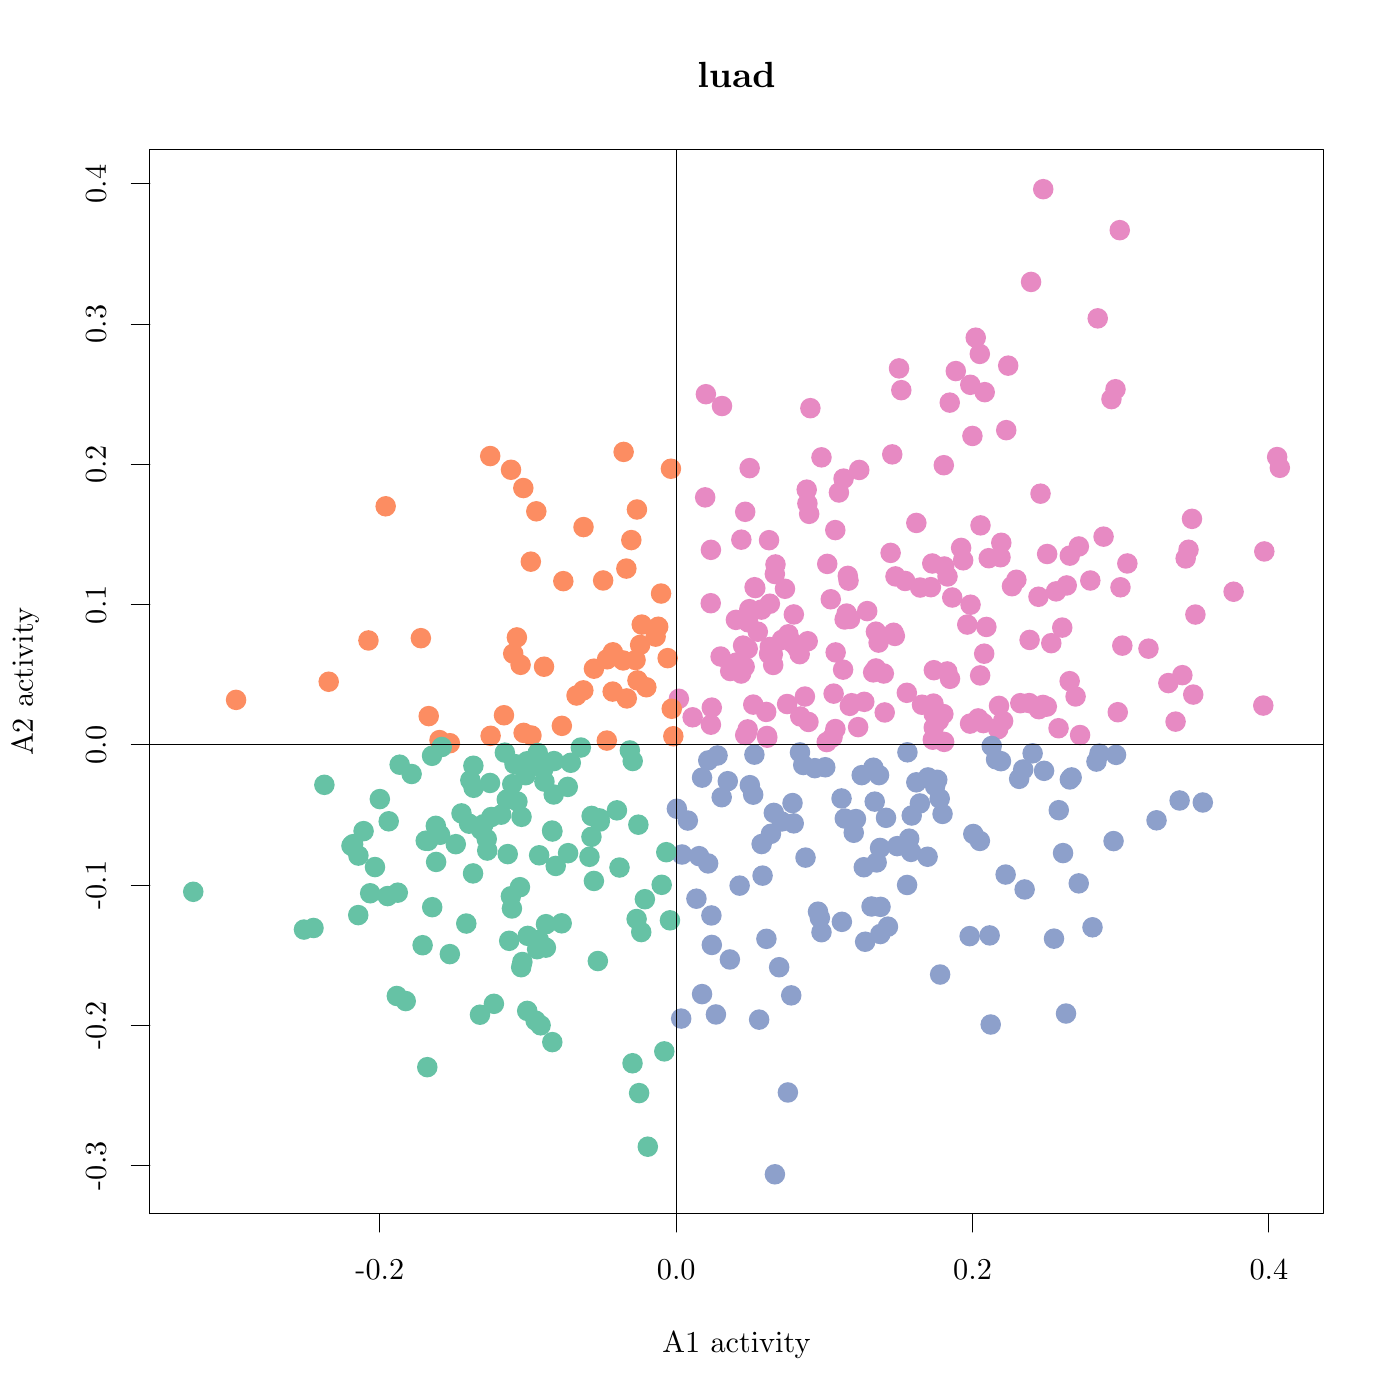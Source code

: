 % Created by tikzDevice version 0.8.1 on 2015-02-03 06:38:17
% !TEX encoding = UTF-8 Unicode
\documentclass[11pt]{memoir}
\nonstopmode

\usepackage{tikz}

\usepackage[active,tightpage,psfixbb]{preview}

\PreviewEnvironment{pgfpicture}

\setlength\PreviewBorder{0pt}

\usepackage{amsmath}
\newcommand{\SweaveOpts}[1]{}  % do not interfere with LaTeX
\newcommand{\SweaveInput}[1]{} % because they are not real TeX commands
\newcommand{\Sexpr}[1]{}       % will only be parsed by R


\usepackage{geometry}
\usepackage{amsmath}
\usepackage{lscape}
\geometry{verbose,tmargin=2.5cm,bmargin=2.5cm,lmargin=2.5cm,rmargin=2.5cm}


\begin{document}

\begin{tikzpicture}[x=1pt,y=1pt]
\definecolor{fillColor}{RGB}{255,255,255}
\path[use as bounding box,fill=fillColor,fill opacity=0.00] (0,0) rectangle (505.89,505.89);
\begin{scope}
\path[clip] ( 54.12, 67.32) rectangle (478.17,451.77);
\definecolor{fillColor}{RGB}{231,138,195}

\path[fill=fillColor] (337.06,238.59) circle (  3.71);
\definecolor{fillColor}{RGB}{102,194,165}

\path[fill=fillColor] (202.96,172.25) circle (  3.71);
\definecolor{fillColor}{RGB}{231,138,195}

\path[fill=fillColor] (389.84,308.42) circle (  3.71);

\path[fill=fillColor] (267.88,310.88) circle (  3.71);
\definecolor{fillColor}{RGB}{102,194,165}

\path[fill=fillColor] (174.71,208.05) circle (  3.71);
\definecolor{fillColor}{RGB}{141,160,203}

\path[fill=fillColor] (320.86,171.04) circle (  3.71);
\definecolor{fillColor}{RGB}{231,138,195}

\path[fill=fillColor] (355.63,269.68) circle (  3.71);

\path[fill=fillColor] (428.43,304.10) circle (  3.71);
\definecolor{fillColor}{RGB}{141,160,203}

\path[fill=fillColor] (275.55,189.48) circle (  3.71);

\path[fill=fillColor] (384.12,197.63) circle (  3.71);
\definecolor{fillColor}{RGB}{231,138,195}

\path[fill=fillColor] (348.03,303.42) circle (  3.71);

\path[fill=fillColor] (269.08,264.98) circle (  3.71);
\definecolor{fillColor}{RGB}{102,194,165}

\path[fill=fillColor] (239.10,186.16) circle (  3.71);
\definecolor{fillColor}{RGB}{252,141,98}

\path[fill=fillColor] (214.62,264.26) circle (  3.71);
\definecolor{fillColor}{RGB}{141,160,203}

\path[fill=fillColor] (246.44,197.11) circle (  3.71);
\definecolor{fillColor}{RGB}{231,138,195}

\path[fill=fillColor] (462.46,336.85) circle (  3.71);
\definecolor{fillColor}{RGB}{252,141,98}

\path[fill=fillColor] (229.66,267.39) circle (  3.71);
\definecolor{fillColor}{RGB}{231,138,195}

\path[fill=fillColor] (361.81,309.75) circle (  3.71);

\path[fill=fillColor] (375.37,249.62) circle (  3.71);
\definecolor{fillColor}{RGB}{141,160,203}

\path[fill=fillColor] (285.91,146.21) circle (  3.71);

\path[fill=fillColor] (290.24,229.45) circle (  3.71);
\definecolor{fillColor}{RGB}{231,138,195}

\path[fill=fillColor] (284.86,276.68) circle (  3.71);

\path[fill=fillColor] (277.90,269.59) circle (  3.71);

\path[fill=fillColor] (350.70,287.37) circle (  3.71);
\definecolor{fillColor}{RGB}{252,141,98}

\path[fill=fillColor] (236.91,275.84) circle (  3.71);
\definecolor{fillColor}{RGB}{141,160,203}

\path[fill=fillColor] (294.43,228.31) circle (  3.71);

\path[fill=fillColor] (274.31,137.45) circle (  3.71);
\definecolor{fillColor}{RGB}{231,138,195}

\path[fill=fillColor] (307.15,282.23) circle (  3.71);
\definecolor{fillColor}{RGB}{141,160,203}

\path[fill=fillColor] (320.16,210.37) circle (  3.71);
\definecolor{fillColor}{RGB}{102,194,165}

\path[fill=fillColor] (230.04,173.80) circle (  3.71);
\definecolor{fillColor}{RGB}{141,160,203}

\path[fill=fillColor] (339.57,217.31) circle (  3.71);
\definecolor{fillColor}{RGB}{231,138,195}

\path[fill=fillColor] (368.69,251.79) circle (  3.71);
\definecolor{fillColor}{RGB}{141,160,203}

\path[fill=fillColor] (357.61,167.88) circle (  3.71);

\path[fill=fillColor] (257.06,175.09) circle (  3.71);
\definecolor{fillColor}{RGB}{102,194,165}

\path[fill=fillColor] (190.70,167.71) circle (  3.71);
\definecolor{fillColor}{RGB}{231,138,195}

\path[fill=fillColor] (367.26,296.39) circle (  3.71);

\path[fill=fillColor] (351.38,348.35) circle (  3.71);

\path[fill=fillColor] (350.53,244.41) circle (  3.71);

\path[fill=fillColor] (415.00,271.50) circle (  3.71);
\definecolor{fillColor}{RGB}{252,141,98}

\path[fill=fillColor] (185.45,269.69) circle (  3.71);

\path[fill=fillColor] (177.14,341.09) circle (  3.71);
\definecolor{fillColor}{RGB}{141,160,203}

\path[fill=fillColor] (286.81,208.36) circle (  3.71);
\definecolor{fillColor}{RGB}{231,138,195}

\path[fill=fillColor] (364.31,373.76) circle (  3.71);

\path[fill=fillColor] (343.28,260.60) circle (  3.71);

\path[fill=fillColor] (422.18,259.06) circle (  3.71);

\path[fill=fillColor] (372.04,274.65) circle (  3.71);
\definecolor{fillColor}{RGB}{252,141,98}

\path[fill=fillColor] (233.55,257.55) circle (  3.71);
\definecolor{fillColor}{RGB}{102,194,165}

\path[fill=fillColor] (148.74,226.20) circle (  3.71);

\path[fill=fillColor] (156.11,232.78) circle (  3.71);

\path[fill=fillColor] (187.88,185.30) circle (  3.71);
\definecolor{fillColor}{RGB}{231,138,195}

\path[fill=fillColor] (272.19,251.28) circle (  3.71);
\definecolor{fillColor}{RGB}{102,194,165}

\path[fill=fillColor] (177.56,210.66) circle (  3.71);
\definecolor{fillColor}{RGB}{252,141,98}

\path[fill=fillColor] (162.56,237.32) circle (  3.71);
\definecolor{fillColor}{RGB}{102,194,165}

\path[fill=fillColor] (176.06,198.54) circle (  3.71);
\definecolor{fillColor}{RGB}{231,138,195}

\path[fill=fillColor] (375.99,327.50) circle (  3.71);
\definecolor{fillColor}{RGB}{252,141,98}

\path[fill=fillColor] (242.44,336.51) circle (  3.71);
\definecolor{fillColor}{RGB}{141,160,203}

\path[fill=fillColor] (252.62,196.52) circle (  3.71);
\definecolor{fillColor}{RGB}{231,138,195}

\path[fill=fillColor] (396.66,390.85) circle (  3.71);

\path[fill=fillColor] (291.75,323.93) circle (  3.71);
\definecolor{fillColor}{RGB}{252,141,98}

\path[fill=fillColor] (230.16,321.78) circle (  3.71);
\definecolor{fillColor}{RGB}{231,138,195}

\path[fill=fillColor] (273.83,277.62) circle (  3.71);

\path[fill=fillColor] (257.20,250.19) circle (  3.71);

\path[fill=fillColor] (313.37,285.07) circle (  3.71);

\path[fill=fillColor] (390.28,240.28) circle (  3.71);
\definecolor{fillColor}{RGB}{141,160,203}

\path[fill=fillColor] (361.69,230.83) circle (  3.71);
\definecolor{fillColor}{RGB}{102,194,165}

\path[fill=fillColor] (156.18,178.08) circle (  3.71);
\definecolor{fillColor}{RGB}{231,138,195}

\path[fill=fillColor] (286.32,273.60) circle (  3.71);
\definecolor{fillColor}{RGB}{102,194,165}

\path[fill=fillColor] (234.08, 91.53) circle (  3.71);

\path[fill=fillColor] (166.76,211.97) circle (  3.71);

\path[fill=fillColor] ( 69.83,183.64) circle (  3.71);
\definecolor{fillColor}{RGB}{252,141,98}

\path[fill=fillColor] (225.35,342.59) circle (  3.71);
\definecolor{fillColor}{RGB}{231,138,195}

\path[fill=fillColor] (270.78,285.76) circle (  3.71);
\definecolor{fillColor}{RGB}{102,194,165}

\path[fill=fillColor] (173.44,139.22) circle (  3.71);
\definecolor{fillColor}{RGB}{252,141,98}

\path[fill=fillColor] (189.10,329.53) circle (  3.71);
\definecolor{fillColor}{RGB}{231,138,195}

\path[fill=fillColor] (277.15,239.94) circle (  3.71);

\path[fill=fillColor] (363.60,350.45) circle (  3.71);
\definecolor{fillColor}{RGB}{102,194,165}

\path[fill=fillColor] (175.89,202.71) circle (  3.71);
\definecolor{fillColor}{RGB}{231,138,195}

\path[fill=fillColor] (360.68,242.40) circle (  3.71);

\path[fill=fillColor] (354.05,378.00) circle (  3.71);

\path[fill=fillColor] (350.61,366.84) circle (  3.71);

\path[fill=fillColor] (424.79,245.13) circle (  3.71);
\definecolor{fillColor}{RGB}{141,160,203}

\path[fill=fillColor] (373.14,233.68) circle (  3.71);

\path[fill=fillColor] (377.27,227.35) circle (  3.71);
\definecolor{fillColor}{RGB}{102,194,165}

\path[fill=fillColor] (228.63,230.89) circle (  3.71);
\definecolor{fillColor}{RGB}{231,138,195}

\path[fill=fillColor] (272.92,293.40) circle (  3.71);

\path[fill=fillColor] (279.99,298.47) circle (  3.71);

\path[fill=fillColor] (310.49,336.07) circle (  3.71);
\definecolor{fillColor}{RGB}{252,141,98}

\path[fill=fillColor] (186.78,275.55) circle (  3.71);
\definecolor{fillColor}{RGB}{231,138,195}

\path[fill=fillColor] (270.16,242.32) circle (  3.71);
\definecolor{fillColor}{RGB}{141,160,203}

\path[fill=fillColor] (267.26,185.87) circle (  3.71);
\definecolor{fillColor}{RGB}{231,138,195}

\path[fill=fillColor] (276.86,248.63) circle (  3.71);
\definecolor{fillColor}{RGB}{252,141,98}

\path[fill=fillColor] (237.84,279.41) circle (  3.71);
\definecolor{fillColor}{RGB}{231,138,195}

\path[fill=fillColor] (315.51,262.93) circle (  3.71);
\definecolor{fillColor}{RGB}{102,194,165}

\path[fill=fillColor] (206.25,230.26) circle (  3.71);

\path[fill=fillColor] (230.94,110.90) circle (  3.71);
\definecolor{fillColor}{RGB}{231,138,195}

\path[fill=fillColor] (305.92,284.17) circle (  3.71);

\path[fill=fillColor] (310.08,243.15) circle (  3.71);
\definecolor{fillColor}{RGB}{252,141,98}

\path[fill=fillColor] (192.04,240.11) circle (  3.71);
\definecolor{fillColor}{RGB}{231,138,195}

\path[fill=fillColor] (360.99,250.81) circle (  3.71);
\definecolor{fillColor}{RGB}{102,194,165}

\path[fill=fillColor] (170.93,190.28) circle (  3.71);
\definecolor{fillColor}{RGB}{252,141,98}

\path[fill=fillColor] (189.21,241.06) circle (  3.71);
\definecolor{fillColor}{RGB}{231,138,195}

\path[fill=fillColor] (388.66,254.22) circle (  3.71);

\path[fill=fillColor] (404.88,293.67) circle (  3.71);
\definecolor{fillColor}{RGB}{102,194,165}

\path[fill=fillColor] (159.01,204.24) circle (  3.71);
\definecolor{fillColor}{RGB}{252,141,98}

\path[fill=fillColor] (225.17,267.23) circle (  3.71);
\definecolor{fillColor}{RGB}{141,160,203}

\path[fill=fillColor] (363.38,189.87) circle (  3.71);

\path[fill=fillColor] (350.39,167.62) circle (  3.71);
\definecolor{fillColor}{RGB}{231,138,195}

\path[fill=fillColor] (341.19,301.19) circle (  3.71);
\definecolor{fillColor}{RGB}{252,141,98}

\path[fill=fillColor] (196.58,264.97) circle (  3.71);
\definecolor{fillColor}{RGB}{231,138,195}

\path[fill=fillColor] (321.82,306.10) circle (  3.71);

\path[fill=fillColor] (336.87,302.27) circle (  3.71);

\path[fill=fillColor] (429.47,307.23) circle (  3.71);

\path[fill=fillColor] (325.68,364.90) circle (  3.71);
\definecolor{fillColor}{RGB}{252,141,98}

\path[fill=fillColor] (226.33,300.43) circle (  3.71);

\path[fill=fillColor] (231.89,280.19) circle (  3.71);
\definecolor{fillColor}{RGB}{141,160,203}

\path[fill=fillColor] (308.50,204.97) circle (  3.71);
\definecolor{fillColor}{RGB}{252,141,98}

\path[fill=fillColor] (177.28,240.00) circle (  3.71);
\definecolor{fillColor}{RGB}{231,138,195}

\path[fill=fillColor] (342.38,297.58) circle (  3.71);
\definecolor{fillColor}{RGB}{141,160,203}

\path[fill=fillColor] (253.68,224.89) circle (  3.71);
\definecolor{fillColor}{RGB}{231,138,195}

\path[fill=fillColor] (405.55,272.59) circle (  3.71);

\path[fill=fillColor] (272.67,293.69) circle (  3.71);

\path[fill=fillColor] (354.17,261.82) circle (  3.71);
\definecolor{fillColor}{RGB}{141,160,203}

\path[fill=fillColor] (281.54,156.38) circle (  3.71);
\definecolor{fillColor}{RGB}{231,138,195}

\path[fill=fillColor] (352.58,383.86) circle (  3.71);
\definecolor{fillColor}{RGB}{102,194,165}

\path[fill=fillColor] (194.82,196.83) circle (  3.71);
\definecolor{fillColor}{RGB}{231,138,195}

\path[fill=fillColor] (336.38,293.71) circle (  3.71);

\path[fill=fillColor] (304.82,332.94) circle (  3.71);

\path[fill=fillColor] (279.39,265.60) circle (  3.71);
\definecolor{fillColor}{RGB}{102,194,165}

\path[fill=fillColor] (113.29,170.56) circle (  3.71);

\path[fill=fillColor] (188.45,210.73) circle (  3.71);
\definecolor{fillColor}{RGB}{141,160,203}

\path[fill=fillColor] (396.20,230.69) circle (  3.71);
\definecolor{fillColor}{RGB}{231,138,195}

\path[fill=fillColor] (403.08,365.23) circle (  3.71);

\path[fill=fillColor] (356.42,279.34) circle (  3.71);

\path[fill=fillColor] (381.61,292.19) circle (  3.71);

\path[fill=fillColor] (270.36,281.02) circle (  3.71);

\path[fill=fillColor] (383.84,279.10) circle (  3.71);

\path[fill=fillColor] (372.57,404.01) circle (  3.71);
\definecolor{fillColor}{RGB}{102,194,165}

\path[fill=fillColor] (178.47,143.16) circle (  3.71);
\definecolor{fillColor}{RGB}{141,160,203}

\path[fill=fillColor] (255.93,231.11) circle (  3.71);

\path[fill=fillColor] (279.62,212.15) circle (  3.71);
\definecolor{fillColor}{RGB}{231,138,195}

\path[fill=fillColor] (445.76,292.07) circle (  3.71);
\definecolor{fillColor}{RGB}{102,194,165}

\path[fill=fillColor] (200.18,230.87) circle (  3.71);
\definecolor{fillColor}{RGB}{141,160,203}

\path[fill=fillColor] (324.20,200.14) circle (  3.71);

\path[fill=fillColor] (357.99,135.68) circle (  3.71);

\path[fill=fillColor] (251.65,181.15) circle (  3.71);

\path[fill=fillColor] (338.67,224.11) circle (  3.71);
\definecolor{fillColor}{RGB}{231,138,195}

\path[fill=fillColor] (282.56,274.67) circle (  3.71);
\definecolor{fillColor}{RGB}{141,160,203}

\path[fill=fillColor] (380.86,166.71) circle (  3.71);

\path[fill=fillColor] (329.45,211.21) circle (  3.71);
\definecolor{fillColor}{RGB}{252,141,98}

\path[fill=fillColor] (210.79,256.43) circle (  3.71);
\definecolor{fillColor}{RGB}{231,138,195}

\path[fill=fillColor] (256.89,307.20) circle (  3.71);

\path[fill=fillColor] (306.35,297.80) circle (  3.71);
\definecolor{fillColor}{RGB}{141,160,203}

\path[fill=fillColor] (368.27,224.46) circle (  3.71);
\definecolor{fillColor}{RGB}{231,138,195}

\path[fill=fillColor] (306.62,296.07) circle (  3.71);
\definecolor{fillColor}{RGB}{141,160,203}

\path[fill=fillColor] (305.26,210.11) circle (  3.71);
\definecolor{fillColor}{RGB}{252,141,98}

\path[fill=fillColor] (241.25,268.07) circle (  3.71);
\definecolor{fillColor}{RGB}{141,160,203}

\path[fill=fillColor] (280.01, 81.56) circle (  3.71);
\definecolor{fillColor}{RGB}{231,138,195}

\path[fill=fillColor] (343.19,360.40) circle (  3.71);

\path[fill=fillColor] (345.37,371.80) circle (  3.71);

\path[fill=fillColor] (291.86,274.18) circle (  3.71);
\definecolor{fillColor}{RGB}{252,141,98}

\path[fill=fillColor] (152.08,275.28) circle (  3.71);
\definecolor{fillColor}{RGB}{231,138,195}

\path[fill=fillColor] (290.85,254.19) circle (  3.71);

\path[fill=fillColor] (278.19,287.73) circle (  3.71);
\definecolor{fillColor}{RGB}{102,194,165}

\path[fill=fillColor] (199.51,205.77) circle (  3.71);
\definecolor{fillColor}{RGB}{141,160,203}

\path[fill=fillColor] (296.84,169.04) circle (  3.71);
\definecolor{fillColor}{RGB}{231,138,195}

\path[fill=fillColor] (268.51,272.60) circle (  3.71);
\definecolor{fillColor}{RGB}{102,194,165}

\path[fill=fillColor] (216.63,210.16) circle (  3.71);
\definecolor{fillColor}{RGB}{231,138,195}

\path[fill=fillColor] (266.08,266.46) circle (  3.71);
\definecolor{fillColor}{RGB}{252,141,98}

\path[fill=fillColor] (219.36,267.65) circle (  3.71);

\path[fill=fillColor] (221.39,255.98) circle (  3.71);
\definecolor{fillColor}{RGB}{141,160,203}

\path[fill=fillColor] (257.21,164.43) circle (  3.71);
\definecolor{fillColor}{RGB}{231,138,195}

\path[fill=fillColor] (386.52,259.75) circle (  3.71);
\definecolor{fillColor}{RGB}{102,194,165}

\path[fill=fillColor] (127.59,200.84) circle (  3.71);
\definecolor{fillColor}{RGB}{252,141,98}

\path[fill=fillColor] (203.55,295.89) circle (  3.71);
\definecolor{fillColor}{RGB}{231,138,195}

\path[fill=fillColor] (298.74,237.74) circle (  3.71);

\path[fill=fillColor] (270.19,271.46) circle (  3.71);
\definecolor{fillColor}{RGB}{102,194,165}

\path[fill=fillColor] (216.03,158.62) circle (  3.71);
\definecolor{fillColor}{RGB}{231,138,195}

\path[fill=fillColor] (376.97,437.53) circle (  3.71);
\definecolor{fillColor}{RGB}{141,160,203}

\path[fill=fillColor] (316.78,194.25) circle (  3.71);
\definecolor{fillColor}{RGB}{102,194,165}

\path[fill=fillColor] (214.61,187.55) circle (  3.71);
\definecolor{fillColor}{RGB}{231,138,195}

\path[fill=fillColor] (284.42,251.49) circle (  3.71);

\path[fill=fillColor] (353.46,246.29) circle (  3.71);

\path[fill=fillColor] (269.81,240.82) circle (  3.71);

\path[fill=fillColor] (337.42,242.97) circle (  3.71);
\definecolor{fillColor}{RGB}{141,160,203}

\path[fill=fillColor] (337.90,221.81) circle (  3.71);

\path[fill=fillColor] (244.59,213.64) circle (  3.71);
\definecolor{fillColor}{RGB}{231,138,195}

\path[fill=fillColor] (379.88,273.48) circle (  3.71);
\definecolor{fillColor}{RGB}{141,160,203}

\path[fill=fillColor] (312.13,192.51) circle (  3.71);

\path[fill=fillColor] (317.64,225.80) circle (  3.71);
\definecolor{fillColor}{RGB}{102,194,165}

\path[fill=fillColor] (143.39,145.99) circle (  3.71);
\definecolor{fillColor}{RGB}{231,138,195}

\path[fill=fillColor] (354.30,316.04) circle (  3.71);

\path[fill=fillColor] (280.22,301.92) circle (  3.71);
\definecolor{fillColor}{RGB}{252,141,98}

\path[fill=fillColor] (210.85,315.43) circle (  3.71);
\definecolor{fillColor}{RGB}{231,138,195}

\path[fill=fillColor] (292.14,245.01) circle (  3.71);
\definecolor{fillColor}{RGB}{141,160,203}

\path[fill=fillColor] (385.20,139.65) circle (  3.71);
\definecolor{fillColor}{RGB}{252,141,98}

\path[fill=fillColor] (221.47,270.18) circle (  3.71);
\definecolor{fillColor}{RGB}{102,194,165}

\path[fill=fillColor] (154.68,202.05) circle (  3.71);
\definecolor{fillColor}{RGB}{231,138,195}

\path[fill=fillColor] (301.83,314.34) circle (  3.71);
\definecolor{fillColor}{RGB}{102,194,165}

\path[fill=fillColor] (143.74,183.32) circle (  3.71);
\definecolor{fillColor}{RGB}{252,141,98}

\path[fill=fillColor] (133.14,274.46) circle (  3.71);
\definecolor{fillColor}{RGB}{231,138,195}

\path[fill=fillColor] (254.81,326.16) circle (  3.71);

\path[fill=fillColor] (279.25,269.47) circle (  3.71);

\path[fill=fillColor] (344.08,289.98) circle (  3.71);

\path[fill=fillColor] (332.48,293.58) circle (  3.71);

\path[fill=fillColor] (305.20,282.04) circle (  3.71);

\path[fill=fillColor] (301.86,242.44) circle (  3.71);

\path[fill=fillColor] (256.88,244.02) circle (  3.71);

\path[fill=fillColor] (245.31,253.38) circle (  3.71);

\path[fill=fillColor] (300.20,289.34) circle (  3.71);
\definecolor{fillColor}{RGB}{102,194,165}

\path[fill=fillColor] (140.07,182.09) circle (  3.71);

\path[fill=fillColor] (129.51,196.72) circle (  3.71);

\path[fill=fillColor] (157.48,207.47) circle (  3.71);
\definecolor{fillColor}{RGB}{141,160,203}

\path[fill=fillColor] (309.30,209.92) circle (  3.71);
\definecolor{fillColor}{RGB}{102,194,165}

\path[fill=fillColor] (230.67,207.89) circle (  3.71);

\path[fill=fillColor] (164.69,200.85) circle (  3.71);
\definecolor{fillColor}{RGB}{141,160,203}

\path[fill=fillColor] (339.71,153.74) circle (  3.71);
\definecolor{fillColor}{RGB}{252,141,98}

\path[fill=fillColor] (188.11,265.65) circle (  3.71);
\definecolor{fillColor}{RGB}{102,194,165}

\path[fill=fillColor] (205.16,221.54) circle (  3.71);
\definecolor{fillColor}{RGB}{231,138,195}

\path[fill=fillColor] (287.92,271.89) circle (  3.71);

\path[fill=fillColor] (288.97,269.51) circle (  3.71);
\definecolor{fillColor}{RGB}{141,160,203}

\path[fill=fillColor] (259.29,232.89) circle (  3.71);
\definecolor{fillColor}{RGB}{102,194,165}

\path[fill=fillColor] (154.40,120.27) circle (  3.71);
\definecolor{fillColor}{RGB}{231,138,195}

\path[fill=fillColor] (401.62,361.67) circle (  3.71);
\definecolor{fillColor}{RGB}{141,160,203}

\path[fill=fillColor] (370.25,184.48) circle (  3.71);
\definecolor{fillColor}{RGB}{231,138,195}

\path[fill=fillColor] (339.26,245.55) circle (  3.71);
\definecolor{fillColor}{RGB}{102,194,165}

\path[fill=fillColor] (157.59,194.42) circle (  3.71);
\definecolor{fillColor}{RGB}{141,160,203}

\path[fill=fillColor] (335.33,224.96) circle (  3.71);
\definecolor{fillColor}{RGB}{102,194,165}

\path[fill=fillColor] (177.07,222.96) circle (  3.71);

\path[fill=fillColor] (205.27,197.60) circle (  3.71);
\definecolor{fillColor}{RGB}{231,138,195}

\path[fill=fillColor] (376.88,251.16) circle (  3.71);

\path[fill=fillColor] (275.17,285.61) circle (  3.71);
\definecolor{fillColor}{RGB}{141,160,203}

\path[fill=fillColor] (351.69,204.53) circle (  3.71);
\definecolor{fillColor}{RGB}{231,138,195}

\path[fill=fillColor] (456.48,250.93) circle (  3.71);
\definecolor{fillColor}{RGB}{102,194,165}

\path[fill=fillColor] (199.57,129.32) circle (  3.71);
\definecolor{fillColor}{RGB}{141,160,203}

\path[fill=fillColor] (282.43,209.05) circle (  3.71);
\definecolor{fillColor}{RGB}{102,194,165}

\path[fill=fillColor] (194.70,166.24) circle (  3.71);
\definecolor{fillColor}{RGB}{141,160,203}

\path[fill=fillColor] (327.90,234.04) circle (  3.71);
\definecolor{fillColor}{RGB}{231,138,195}

\path[fill=fillColor] (289.17,246.99) circle (  3.71);
\definecolor{fillColor}{RGB}{141,160,203}

\path[fill=fillColor] (276.94,166.64) circle (  3.71);
\definecolor{fillColor}{RGB}{231,138,195}

\path[fill=fillColor] (427.24,261.92) circle (  3.71);

\path[fill=fillColor] (337.39,247.91) circle (  3.71);

\path[fill=fillColor] (322.88,277.24) circle (  3.71);
\definecolor{fillColor}{RGB}{141,160,203}

\path[fill=fillColor] (369.73,227.84) circle (  3.71);

\path[fill=fillColor] (426.25,216.63) circle (  3.71);
\definecolor{fillColor}{RGB}{231,138,195}

\path[fill=fillColor] (292.83,358.39) circle (  3.71);
\definecolor{fillColor}{RGB}{141,160,203}

\path[fill=fillColor] (253.68,146.67) circle (  3.71);
\definecolor{fillColor}{RGB}{102,194,165}

\path[fill=fillColor] (199.60,205.42) circle (  3.71);
\definecolor{fillColor}{RGB}{231,138,195}

\path[fill=fillColor] (362.47,245.33) circle (  3.71);

\path[fill=fillColor] (404.62,422.72) circle (  3.71);
\definecolor{fillColor}{RGB}{141,160,203}

\path[fill=fillColor] (296.26,174.19) circle (  3.71);
\definecolor{fillColor}{RGB}{231,138,195}

\path[fill=fillColor] (278.16,272.10) circle (  3.71);

\path[fill=fillColor] (331.11,316.92) circle (  3.71);

\path[fill=fillColor] (255.07,363.44) circle (  3.71);
\definecolor{fillColor}{RGB}{102,194,165}

\path[fill=fillColor] (200.81,192.98) circle (  3.71);
\definecolor{fillColor}{RGB}{231,138,195}

\path[fill=fillColor] (269.28,240.27) circle (  3.71);
\definecolor{fillColor}{RGB}{102,194,165}

\path[fill=fillColor] (183.13,216.99) circle (  3.71);

\path[fill=fillColor] (186.97,216.25) circle (  3.71);

\path[fill=fillColor] (183.47,197.26) circle (  3.71);
\definecolor{fillColor}{RGB}{141,160,203}

\path[fill=fillColor] (304.21,172.79) circle (  3.71);

\path[fill=fillColor] (260.78,217.81) circle (  3.71);
\definecolor{fillColor}{RGB}{102,194,165}

\path[fill=fillColor] (129.45,175.22) circle (  3.71);
\definecolor{fillColor}{RGB}{141,160,203}

\path[fill=fillColor] (358.36,236.33) circle (  3.71);

\path[fill=fillColor] (304.09,217.37) circle (  3.71);
\definecolor{fillColor}{RGB}{252,141,98}

\path[fill=fillColor] (182.11,247.43) circle (  3.71);
\definecolor{fillColor}{RGB}{102,194,165}

\path[fill=fillColor] (242.09,173.33) circle (  3.71);
\definecolor{fillColor}{RGB}{252,141,98}

\path[fill=fillColor] (228.12,310.73) circle (  3.71);
\definecolor{fillColor}{RGB}{141,160,203}

\path[fill=fillColor] (328.53,202.84) circle (  3.71);
\definecolor{fillColor}{RGB}{231,138,195}

\path[fill=fillColor] (323.58,297.60) circle (  3.71);

\path[fill=fillColor] (291.50,328.95) circle (  3.71);

\path[fill=fillColor] (316.52,264.34) circle (  3.71);

\path[fill=fillColor] (277.25,239.32) circle (  3.71);
\definecolor{fillColor}{RGB}{102,194,165}

\path[fill=fillColor] (216.72,209.01) circle (  3.71);

\path[fill=fillColor] (190.51,140.60) circle (  3.71);
\definecolor{fillColor}{RGB}{141,160,203}

\path[fill=fillColor] (382.59,213.13) circle (  3.71);
\definecolor{fillColor}{RGB}{231,138,195}

\path[fill=fillColor] (307.74,251.78) circle (  3.71);
\definecolor{fillColor}{RGB}{141,160,203}

\path[fill=fillColor] (278.58,204.59) circle (  3.71);
\definecolor{fillColor}{RGB}{252,141,98}

\path[fill=fillColor] (217.94,296.13) circle (  3.71);
\definecolor{fillColor}{RGB}{231,138,195}

\path[fill=fillColor] (300.83,239.49) circle (  3.71);
\definecolor{fillColor}{RGB}{102,194,165}

\path[fill=fillColor] (213.79,211.05) circle (  3.71);
\definecolor{fillColor}{RGB}{231,138,195}

\path[fill=fillColor] (431.95,283.82) circle (  3.71);

\path[fill=fillColor] (292.39,320.21) circle (  3.71);

\path[fill=fillColor] (407.36,302.28) circle (  3.71);
\definecolor{fillColor}{RGB}{102,194,165}

\path[fill=fillColor] (222.93,213.07) circle (  3.71);
\definecolor{fillColor}{RGB}{231,138,195}

\path[fill=fillColor] (371.90,251.83) circle (  3.71);
\definecolor{fillColor}{RGB}{102,194,165}

\path[fill=fillColor] (197.25,163.46) circle (  3.71);

\path[fill=fillColor] (127.00,200.27) circle (  3.71);
\definecolor{fillColor}{RGB}{141,160,203}

\path[fill=fillColor] (327.77,186.10) circle (  3.71);
\definecolor{fillColor}{RGB}{231,138,195}

\path[fill=fillColor] (316.51,277.63) circle (  3.71);

\path[fill=fillColor] (365.67,294.06) circle (  3.71);

\path[fill=fillColor] (347.29,307.90) circle (  3.71);
\definecolor{fillColor}{RGB}{102,194,165}

\path[fill=fillColor] (197.29,171.93) circle (  3.71);
\definecolor{fillColor}{RGB}{141,160,203}

\path[fill=fillColor] (316.08,216.22) circle (  3.71);
\definecolor{fillColor}{RGB}{102,194,165}

\path[fill=fillColor] (144.42,229.57) circle (  3.71);
\definecolor{fillColor}{RGB}{231,138,195}

\path[fill=fillColor] (296.84,340.62) circle (  3.71);
\definecolor{fillColor}{RGB}{102,194,165}

\path[fill=fillColor] (153.84,202.08) circle (  3.71);
\definecolor{fillColor}{RGB}{231,138,195}

\path[fill=fillColor] (355.31,244.60) circle (  3.71);
\definecolor{fillColor}{RGB}{141,160,203}

\path[fill=fillColor] (332.40,215.56) circle (  3.71);
\definecolor{fillColor}{RGB}{102,194,165}

\path[fill=fillColor] (196.27,227.91) circle (  3.71);
\definecolor{fillColor}{RGB}{231,138,195}

\path[fill=fillColor] (430.72,318.40) circle (  3.71);
\definecolor{fillColor}{RGB}{102,194,165}

\path[fill=fillColor] (117.21,222.29) circle (  3.71);
\definecolor{fillColor}{RGB}{231,138,195}

\path[fill=fillColor] (393.98,296.12) circle (  3.71);
\definecolor{fillColor}{RGB}{252,141,98}

\path[fill=fillColor] (139.36,322.94) circle (  3.71);
\definecolor{fillColor}{RGB}{141,160,203}

\path[fill=fillColor] (318.18,178.19) circle (  3.71);

\path[fill=fillColor] (318.00,199.48) circle (  3.71);
\definecolor{fillColor}{RGB}{231,138,195}

\path[fill=fillColor] (349.52,280.20) circle (  3.71);

\path[fill=fillColor] (456.85,306.62) circle (  3.71);
\definecolor{fillColor}{RGB}{141,160,203}

\path[fill=fillColor] (295.58,176.45) circle (  3.71);

\path[fill=fillColor] (329.21,198.05) circle (  3.71);
\definecolor{fillColor}{RGB}{102,194,165}

\path[fill=fillColor] (184.60,182.03) circle (  3.71);
\definecolor{fillColor}{RGB}{231,138,195}

\path[fill=fillColor] (398.77,311.97) circle (  3.71);
\definecolor{fillColor}{RGB}{102,194,165}

\path[fill=fillColor] (240.76,197.95) circle (  3.71);
\definecolor{fillColor}{RGB}{141,160,203}

\path[fill=fillColor] (258.70,139.31) circle (  3.71);

\path[fill=fillColor] (389.80,186.68) circle (  3.71);
\definecolor{fillColor}{RGB}{231,138,195}

\path[fill=fillColor] (403.90,248.53) circle (  3.71);
\definecolor{fillColor}{RGB}{102,194,165}

\path[fill=fillColor] (188.75,158.26) circle (  3.71);
\definecolor{fillColor}{RGB}{141,160,203}

\path[fill=fillColor] (263.74,159.18) circle (  3.71);

\path[fill=fillColor] (298.21,228.64) circle (  3.71);

\path[fill=fillColor] (270.95,222.17) circle (  3.71);
\definecolor{fillColor}{RGB}{102,194,165}

\path[fill=fillColor] (213.72,203.51) circle (  3.71);

\path[fill=fillColor] (173.83,206.07) circle (  3.71);

\path[fill=fillColor] (240.04,125.97) circle (  3.71);
\definecolor{fillColor}{RGB}{141,160,203}

\path[fill=fillColor] (340.58,211.78) circle (  3.71);
\definecolor{fillColor}{RGB}{102,194,165}

\path[fill=fillColor] (152.71,164.33) circle (  3.71);
\definecolor{fillColor}{RGB}{141,160,203}

\path[fill=fillColor] (434.63,215.91) circle (  3.71);
\definecolor{fillColor}{RGB}{231,138,195}

\path[fill=fillColor] (301.23,255.25) circle (  3.71);
\definecolor{fillColor}{RGB}{141,160,203}

\path[fill=fillColor] (417.91,209.47) circle (  3.71);
\definecolor{fillColor}{RGB}{102,194,165}

\path[fill=fillColor] (169.50,208.25) circle (  3.71);

\path[fill=fillColor] (195.35,135.39) circle (  3.71);
\definecolor{fillColor}{RGB}{141,160,203}

\path[fill=fillColor] (246.14,137.83) circle (  3.71);
\definecolor{fillColor}{RGB}{231,138,195}

\path[fill=fillColor] (461.50,340.73) circle (  3.71);
\definecolor{fillColor}{RGB}{102,194,165}

\path[fill=fillColor] (233.02,180.95) circle (  3.71);
\definecolor{fillColor}{RGB}{141,160,203}

\path[fill=fillColor] (354.08,202.02) circle (  3.71);
\definecolor{fillColor}{RGB}{252,141,98}

\path[fill=fillColor] (184.65,336.13) circle (  3.71);

\path[fill=fillColor] (243.30,239.84) circle (  3.71);
\definecolor{fillColor}{RGB}{231,138,195}

\path[fill=fillColor] (342.28,263.26) circle (  3.71);
\definecolor{fillColor}{RGB}{141,160,203}

\path[fill=fillColor] (331.11,223.20) circle (  3.71);

\path[fill=fillColor] (311.38,225.79) circle (  3.71);

\path[fill=fillColor] (314.92,178.33) circle (  3.71);

\path[fill=fillColor] (387.24,224.97) circle (  3.71);
\definecolor{fillColor}{RGB}{231,138,195}

\path[fill=fillColor] (386.57,305.11) circle (  3.71);

\path[fill=fillColor] (264.89,265.90) circle (  3.71);
\definecolor{fillColor}{RGB}{141,160,203}

\path[fill=fillColor] (272.60,233.20) circle (  3.71);
\definecolor{fillColor}{RGB}{231,138,195}

\path[fill=fillColor] (312.30,252.28) circle (  3.71);

\path[fill=fillColor] (357.28,304.18) circle (  3.71);
\definecolor{fillColor}{RGB}{141,160,203}

\path[fill=fillColor] (335.18,196.30) circle (  3.71);
\definecolor{fillColor}{RGB}{102,194,165}

\path[fill=fillColor] (213.00,196.28) circle (  3.71);
\definecolor{fillColor}{RGB}{231,138,195}

\path[fill=fillColor] (333.15,251.23) circle (  3.71);
\definecolor{fillColor}{RGB}{141,160,203}

\path[fill=fillColor] (286.37,215.70) circle (  3.71);

\path[fill=fillColor] (402.38,201.96) circle (  3.71);

\path[fill=fillColor] (397.28,233.55) circle (  3.71);
\definecolor{fillColor}{RGB}{231,138,195}

\path[fill=fillColor] (270.88,336.73) circle (  3.71);
\definecolor{fillColor}{RGB}{102,194,165}

\path[fill=fillColor] (188.33,156.39) circle (  3.71);
\definecolor{fillColor}{RGB}{231,138,195}

\path[fill=fillColor] (250.28,246.69) circle (  3.71);

\path[fill=fillColor] (298.92,302.12) circle (  3.71);

\path[fill=fillColor] (277.89,310.69) circle (  3.71);
\definecolor{fillColor}{RGB}{102,194,165}

\path[fill=fillColor] (181.10,211.51) circle (  3.71);
\definecolor{fillColor}{RGB}{252,141,98}

\path[fill=fillColor] (231.31,272.85) circle (  3.71);
\definecolor{fillColor}{RGB}{231,138,195}

\path[fill=fillColor] (265.92,281.89) circle (  3.71);
\definecolor{fillColor}{RGB}{102,194,165}

\path[fill=fillColor] (185.11,222.54) circle (  3.71);

\path[fill=fillColor] (184.98,177.61) circle (  3.71);
\definecolor{fillColor}{RGB}{141,160,203}

\path[fill=fillColor] (403.27,233.11) circle (  3.71);
\definecolor{fillColor}{RGB}{252,141,98}

\path[fill=fillColor] (242.73,249.78) circle (  3.71);
\definecolor{fillColor}{RGB}{231,138,195}

\path[fill=fillColor] (337.45,263.71) circle (  3.71);
\definecolor{fillColor}{RGB}{252,141,98}

\path[fill=fillColor] (154.92,247.12) circle (  3.71);
\definecolor{fillColor}{RGB}{102,194,165}

\path[fill=fillColor] (231.71,169.09) circle (  3.71);
\definecolor{fillColor}{RGB}{252,141,98}

\path[fill=fillColor] (158.81,238.45) circle (  3.71);
\definecolor{fillColor}{RGB}{231,138,195}

\path[fill=fillColor] (341.04,337.78) circle (  3.71);

\path[fill=fillColor] (304.65,263.91) circle (  3.71);
\definecolor{fillColor}{RGB}{141,160,203}

\path[fill=fillColor] (291.07,195.99) circle (  3.71);
\definecolor{fillColor}{RGB}{102,194,165}

\path[fill=fillColor] (189.90,225.76) circle (  3.71);
\definecolor{fillColor}{RGB}{141,160,203}

\path[fill=fillColor] (394.77,170.81) circle (  3.71);
\definecolor{fillColor}{RGB}{231,138,195}

\path[fill=fillColor] (341.16,237.80) circle (  3.71);
\definecolor{fillColor}{RGB}{102,194,165}

\path[fill=fillColor] (196.73,223.44) circle (  3.71);
\definecolor{fillColor}{RGB}{252,141,98}

\path[fill=fillColor] ( 85.30,252.98) circle (  3.71);
\definecolor{fillColor}{RGB}{141,160,203}

\path[fill=fillColor] (272.16,218.74) circle (  3.71);
\definecolor{fillColor}{RGB}{231,138,195}

\path[fill=fillColor] (286.85,283.86) circle (  3.71);

\path[fill=fillColor] (260.39,268.65) circle (  3.71);

\path[fill=fillColor] (375.25,290.25) circle (  3.71);
\definecolor{fillColor}{RGB}{102,194,165}

\path[fill=fillColor] (227.59,234.71) circle (  3.71);
\definecolor{fillColor}{RGB}{231,138,195}

\path[fill=fillColor] (431.17,254.90) circle (  3.71);
\definecolor{fillColor}{RGB}{141,160,203}

\path[fill=fillColor] (289.07,233.99) circle (  3.71);
\definecolor{fillColor}{RGB}{231,138,195}

\path[fill=fillColor] (382.50,242.74) circle (  3.71);

\path[fill=fillColor] (355.82,364.18) circle (  3.71);
\definecolor{fillColor}{RGB}{102,194,165}

\path[fill=fillColor] (135.50,192.58) circle (  3.71);

\path[fill=fillColor] (200.09,218.80) circle (  3.71);

\path[fill=fillColor] (162.55,161.12) circle (  3.71);

\path[fill=fillColor] (109.84,169.99) circle (  3.71);
\definecolor{fillColor}{RGB}{141,160,203}

\path[fill=fillColor] (386.58,224.23) circle (  3.71);
\definecolor{fillColor}{RGB}{231,138,195}

\path[fill=fillColor] (270.82,284.69) circle (  3.71);
\definecolor{fillColor}{RGB}{102,194,165}

\path[fill=fillColor] (194.09,162.90) circle (  3.71);

\path[fill=fillColor] (194.31,233.79) circle (  3.71);

\path[fill=fillColor] (171.05,229.18) circle (  3.71);
\definecolor{fillColor}{RGB}{141,160,203}

\path[fill=fillColor] (359.92,231.48) circle (  3.71);
\definecolor{fillColor}{RGB}{231,138,195}

\path[fill=fillColor] (301.96,270.14) circle (  3.71);
\definecolor{fillColor}{RGB}{141,160,203}

\path[fill=fillColor] (312.62,165.59) circle (  3.71);
\definecolor{fillColor}{RGB}{231,138,195}

\path[fill=fillColor] (319.36,262.51) circle (  3.71);

\path[fill=fillColor] (361.53,304.53) circle (  3.71);
\definecolor{fillColor}{RGB}{141,160,203}

\path[fill=fillColor] (318.11,168.38) circle (  3.71);

\path[fill=fillColor] (255.88,193.88) circle (  3.71);

\path[fill=fillColor] (248.55,209.38) circle (  3.71);
\definecolor{fillColor}{RGB}{102,194,165}

\path[fill=fillColor] (159.62,235.96) circle (  3.71);

\path[fill=fillColor] (146.61,144.16) circle (  3.71);

\path[fill=fillColor] (184.00,165.93) circle (  3.71);
\definecolor{fillColor}{RGB}{252,141,98}

\path[fill=fillColor] (230.35,260.02) circle (  3.71);
\definecolor{fillColor}{RGB}{231,138,195}

\path[fill=fillColor] (256.82,287.91) circle (  3.71);

\path[fill=fillColor] (323.35,276.09) circle (  3.71);
\definecolor{fillColor}{RGB}{102,194,165}

\path[fill=fillColor] (169.95,223.93) circle (  3.71);

\path[fill=fillColor] (168.49,172.17) circle (  3.71);
\definecolor{fillColor}{RGB}{141,160,203}

\path[fill=fillColor] (284.70,111.12) circle (  3.71);
\definecolor{fillColor}{RGB}{102,194,165}

\path[fill=fillColor] (131.38,205.56) circle (  3.71);

\path[fill=fillColor] (140.46,209.11) circle (  3.71);
\definecolor{fillColor}{RGB}{231,138,195}

\path[fill=fillColor] (317.48,273.68) circle (  3.71);
\definecolor{fillColor}{RGB}{102,194,165}

\path[fill=fillColor] (190.46,230.81) circle (  3.71);
\definecolor{fillColor}{RGB}{141,160,203}

\path[fill=fillColor] (275.22,200.90) circle (  3.71);
\definecolor{fillColor}{RGB}{102,194,165}

\path[fill=fillColor] (137.25,217.14) circle (  3.71);

\path[fill=fillColor] (182.43,233.92) circle (  3.71);
\definecolor{fillColor}{RGB}{252,141,98}

\path[fill=fillColor] (203.02,243.60) circle (  3.71);
\definecolor{fillColor}{RGB}{231,138,195}

\path[fill=fillColor] (263.86,263.41) circle (  3.71);
\definecolor{fillColor}{RGB}{252,141,98}

\path[fill=fillColor] (191.81,302.93) circle (  3.71);
\definecolor{fillColor}{RGB}{231,138,195}

\path[fill=fillColor] (267.81,262.51) circle (  3.71);

\path[fill=fillColor] (385.46,294.33) circle (  3.71);
\definecolor{fillColor}{RGB}{252,141,98}

\path[fill=fillColor] (193.79,321.12) circle (  3.71);
\definecolor{fillColor}{RGB}{102,194,165}

\path[fill=fillColor] (185.91,229.82) circle (  3.71);
\definecolor{fillColor}{RGB}{231,138,195}

\path[fill=fillColor] (319.69,248.44) circle (  3.71);
\definecolor{fillColor}{RGB}{102,194,165}

\path[fill=fillColor] (223.85,192.41) circle (  3.71);

\path[fill=fillColor] (171.14,221.22) circle (  3.71);
\definecolor{fillColor}{RGB}{231,138,195}

\path[fill=fillColor] (340.88,247.86) circle (  3.71);
\definecolor{fillColor}{RGB}{252,141,98}

\path[fill=fillColor] (118.78,259.54) circle (  3.71);

\path[fill=fillColor] (208.33,254.56) circle (  3.71);

\path[fill=fillColor] (219.27,238.28) circle (  3.71);
\definecolor{fillColor}{RGB}{231,138,195}

\path[fill=fillColor] (337.30,251.64) circle (  3.71);

\path[fill=fillColor] (269.28,320.95) circle (  3.71);

\path[fill=fillColor] (307.07,250.83) circle (  3.71);

\path[fill=fillColor] (327.68,255.54) circle (  3.71);
\definecolor{fillColor}{RGB}{141,160,203}

\path[fill=fillColor] (262.98,223.61) circle (  3.71);
\definecolor{fillColor}{RGB}{231,138,195}

\path[fill=fillColor] (303.14,327.92) circle (  3.71);

\path[fill=fillColor] (283.65,293.13) circle (  3.71);
\definecolor{fillColor}{RGB}{102,194,165}

\path[fill=fillColor] (193.55,137.08) circle (  3.71);
\definecolor{fillColor}{RGB}{141,160,203}

\path[fill=fillColor] (315.59,228.47) circle (  3.71);
\definecolor{fillColor}{RGB}{231,138,195}

\path[fill=fillColor] (327.08,295.95) circle (  3.71);
\definecolor{fillColor}{RGB}{252,141,98}

\path[fill=fillColor] (238.87,291.41) circle (  3.71);
\definecolor{fillColor}{RGB}{231,138,195}

\path[fill=fillColor] (378.26,250.55) circle (  3.71);

\path[fill=fillColor] (322.41,341.70) circle (  3.71);
\definecolor{fillColor}{RGB}{102,194,165}

\path[fill=fillColor] (209.88,235.77) circle (  3.71);
\definecolor{fillColor}{RGB}{231,138,195}

\path[fill=fillColor] (378.38,305.70) circle (  3.71);
\definecolor{fillColor}{RGB}{102,194,165}

\path[fill=fillColor] (133.76,183.11) circle (  3.71);
\definecolor{fillColor}{RGB}{231,138,195}

\path[fill=fillColor] (324.86,372.77) circle (  3.71);
\definecolor{fillColor}{RGB}{252,141,98}

\path[fill=fillColor] (226.49,253.51) circle (  3.71);
\definecolor{fillColor}{RGB}{231,138,195}

\path[fill=fillColor] (260.89,359.17) circle (  3.71);
\definecolor{fillColor}{RGB}{102,194,165}

\path[fill=fillColor] (228.56,121.68) circle (  3.71);
\end{scope}
\begin{scope}
\path[clip] (  0.00,  0.00) rectangle (505.89,505.89);
\definecolor{drawColor}{RGB}{0,0,0}

\path[draw=drawColor,line width= 0.4pt,line join=round,line cap=round] (137.27, 67.32) -- (458.51, 67.32);

\path[draw=drawColor,line width= 0.4pt,line join=round,line cap=round] (137.27, 67.32) -- (137.27, 60.72);

\path[draw=drawColor,line width= 0.4pt,line join=round,line cap=round] (244.35, 67.32) -- (244.35, 60.72);

\path[draw=drawColor,line width= 0.4pt,line join=round,line cap=round] (351.43, 67.32) -- (351.43, 60.72);

\path[draw=drawColor,line width= 0.4pt,line join=round,line cap=round] (458.51, 67.32) -- (458.51, 60.72);

\node[text=drawColor,anchor=base,inner sep=0pt, outer sep=0pt, scale=  1.00] at (137.27, 43.56) {-0.2};

\node[text=drawColor,anchor=base,inner sep=0pt, outer sep=0pt, scale=  1.00] at (244.35, 43.56) {0.0};

\node[text=drawColor,anchor=base,inner sep=0pt, outer sep=0pt, scale=  1.00] at (351.43, 43.56) {0.2};

\node[text=drawColor,anchor=base,inner sep=0pt, outer sep=0pt, scale=  1.00] at (458.51, 43.56) {0.4};

\path[draw=drawColor,line width= 0.4pt,line join=round,line cap=round] ( 54.12, 84.66) -- ( 54.12,439.43);

\path[draw=drawColor,line width= 0.4pt,line join=round,line cap=round] ( 54.12, 84.66) -- ( 47.52, 84.66);

\path[draw=drawColor,line width= 0.4pt,line join=round,line cap=round] ( 54.12,135.34) -- ( 47.52,135.34);

\path[draw=drawColor,line width= 0.4pt,line join=round,line cap=round] ( 54.12,186.03) -- ( 47.52,186.03);

\path[draw=drawColor,line width= 0.4pt,line join=round,line cap=round] ( 54.12,236.71) -- ( 47.52,236.71);

\path[draw=drawColor,line width= 0.4pt,line join=round,line cap=round] ( 54.12,287.39) -- ( 47.52,287.39);

\path[draw=drawColor,line width= 0.4pt,line join=round,line cap=round] ( 54.12,338.07) -- ( 47.52,338.07);

\path[draw=drawColor,line width= 0.4pt,line join=round,line cap=round] ( 54.12,388.75) -- ( 47.52,388.75);

\path[draw=drawColor,line width= 0.4pt,line join=round,line cap=round] ( 54.12,439.43) -- ( 47.52,439.43);

\node[text=drawColor,rotate= 90.00,anchor=base,inner sep=0pt, outer sep=0pt, scale=  1.00] at ( 38.28, 84.66) {-0.3};

\node[text=drawColor,rotate= 90.00,anchor=base,inner sep=0pt, outer sep=0pt, scale=  1.00] at ( 38.28,135.34) {-0.2};

\node[text=drawColor,rotate= 90.00,anchor=base,inner sep=0pt, outer sep=0pt, scale=  1.00] at ( 38.28,186.03) {-0.1};

\node[text=drawColor,rotate= 90.00,anchor=base,inner sep=0pt, outer sep=0pt, scale=  1.00] at ( 38.28,236.71) {0.0};

\node[text=drawColor,rotate= 90.00,anchor=base,inner sep=0pt, outer sep=0pt, scale=  1.00] at ( 38.28,287.39) {0.1};

\node[text=drawColor,rotate= 90.00,anchor=base,inner sep=0pt, outer sep=0pt, scale=  1.00] at ( 38.28,338.07) {0.2};

\node[text=drawColor,rotate= 90.00,anchor=base,inner sep=0pt, outer sep=0pt, scale=  1.00] at ( 38.28,388.75) {0.3};

\node[text=drawColor,rotate= 90.00,anchor=base,inner sep=0pt, outer sep=0pt, scale=  1.00] at ( 38.28,439.43) {0.4};

\path[draw=drawColor,line width= 0.4pt,line join=round,line cap=round] ( 54.12, 67.32) --
	(478.17, 67.32) --
	(478.17,451.77) --
	( 54.12,451.77) --
	( 54.12, 67.32);
\end{scope}
\begin{scope}
\path[clip] (  0.00,  0.00) rectangle (505.89,505.89);
\definecolor{drawColor}{RGB}{0,0,0}

\node[text=drawColor,anchor=base,inner sep=0pt, outer sep=0pt, scale=  1.20] at (266.14,474.30) {\bfseries luad};

\node[text=drawColor,anchor=base,inner sep=0pt, outer sep=0pt, scale=  1.00] at (266.14, 17.16) {A1 activity};

\node[text=drawColor,rotate= 90.00,anchor=base,inner sep=0pt, outer sep=0pt, scale=  1.00] at ( 11.88,259.55) {A2 activity};
\end{scope}
\begin{scope}
\path[clip] ( 54.12, 67.32) rectangle (478.17,451.77);
\definecolor{drawColor}{RGB}{0,0,0}

\path[draw=drawColor,line width= 0.4pt,line join=round,line cap=round] ( 54.12,236.71) -- (478.17,236.71);

\path[draw=drawColor,line width= 0.4pt,line join=round,line cap=round] (244.35, 67.32) -- (244.35,451.77);
\end{scope}
\end{tikzpicture}

\end{document}
